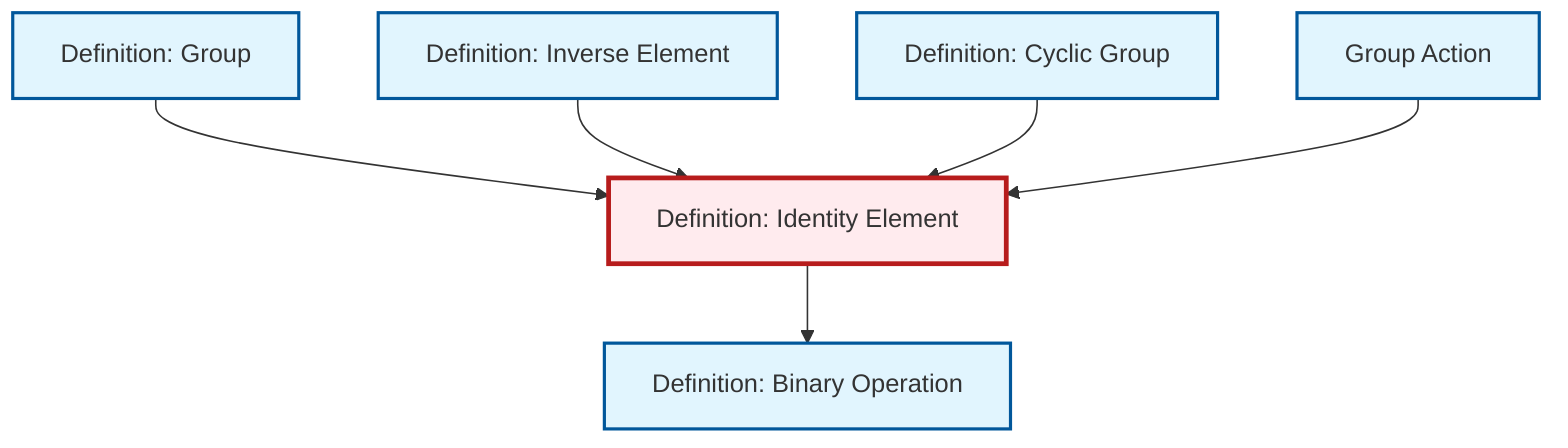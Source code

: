 graph TD
    classDef definition fill:#e1f5fe,stroke:#01579b,stroke-width:2px
    classDef theorem fill:#f3e5f5,stroke:#4a148c,stroke-width:2px
    classDef axiom fill:#fff3e0,stroke:#e65100,stroke-width:2px
    classDef example fill:#e8f5e9,stroke:#1b5e20,stroke-width:2px
    classDef current fill:#ffebee,stroke:#b71c1c,stroke-width:3px
    def-identity-element["Definition: Identity Element"]:::definition
    def-binary-operation["Definition: Binary Operation"]:::definition
    def-group-action["Group Action"]:::definition
    def-group["Definition: Group"]:::definition
    def-cyclic-group["Definition: Cyclic Group"]:::definition
    def-inverse-element["Definition: Inverse Element"]:::definition
    def-group --> def-identity-element
    def-identity-element --> def-binary-operation
    def-inverse-element --> def-identity-element
    def-cyclic-group --> def-identity-element
    def-group-action --> def-identity-element
    class def-identity-element current